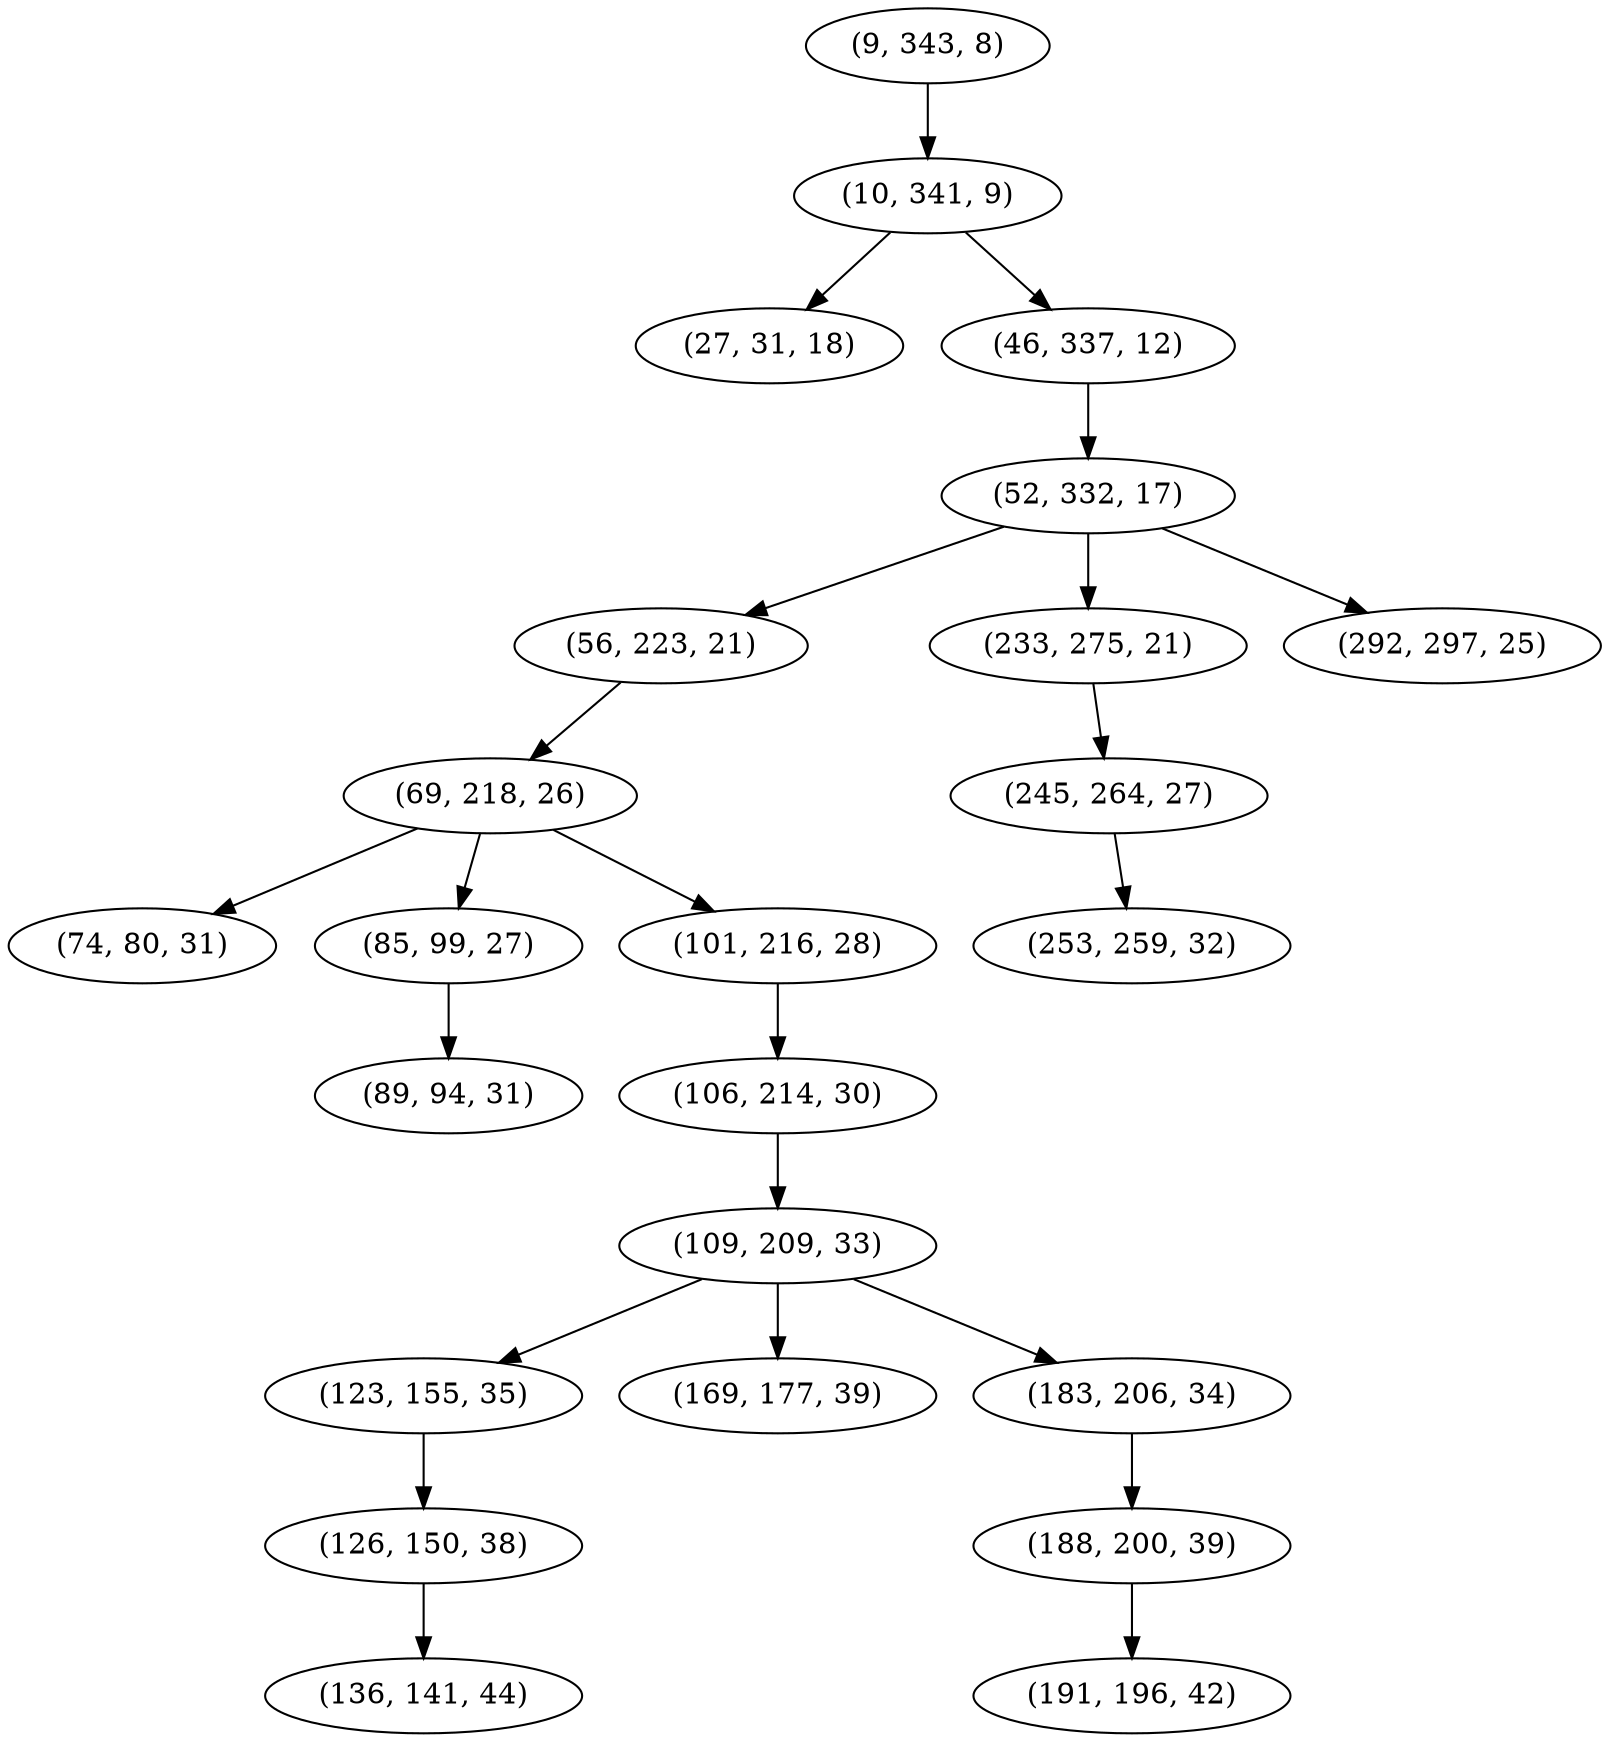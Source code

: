 digraph tree {
    "(9, 343, 8)";
    "(10, 341, 9)";
    "(27, 31, 18)";
    "(46, 337, 12)";
    "(52, 332, 17)";
    "(56, 223, 21)";
    "(69, 218, 26)";
    "(74, 80, 31)";
    "(85, 99, 27)";
    "(89, 94, 31)";
    "(101, 216, 28)";
    "(106, 214, 30)";
    "(109, 209, 33)";
    "(123, 155, 35)";
    "(126, 150, 38)";
    "(136, 141, 44)";
    "(169, 177, 39)";
    "(183, 206, 34)";
    "(188, 200, 39)";
    "(191, 196, 42)";
    "(233, 275, 21)";
    "(245, 264, 27)";
    "(253, 259, 32)";
    "(292, 297, 25)";
    "(9, 343, 8)" -> "(10, 341, 9)";
    "(10, 341, 9)" -> "(27, 31, 18)";
    "(10, 341, 9)" -> "(46, 337, 12)";
    "(46, 337, 12)" -> "(52, 332, 17)";
    "(52, 332, 17)" -> "(56, 223, 21)";
    "(52, 332, 17)" -> "(233, 275, 21)";
    "(52, 332, 17)" -> "(292, 297, 25)";
    "(56, 223, 21)" -> "(69, 218, 26)";
    "(69, 218, 26)" -> "(74, 80, 31)";
    "(69, 218, 26)" -> "(85, 99, 27)";
    "(69, 218, 26)" -> "(101, 216, 28)";
    "(85, 99, 27)" -> "(89, 94, 31)";
    "(101, 216, 28)" -> "(106, 214, 30)";
    "(106, 214, 30)" -> "(109, 209, 33)";
    "(109, 209, 33)" -> "(123, 155, 35)";
    "(109, 209, 33)" -> "(169, 177, 39)";
    "(109, 209, 33)" -> "(183, 206, 34)";
    "(123, 155, 35)" -> "(126, 150, 38)";
    "(126, 150, 38)" -> "(136, 141, 44)";
    "(183, 206, 34)" -> "(188, 200, 39)";
    "(188, 200, 39)" -> "(191, 196, 42)";
    "(233, 275, 21)" -> "(245, 264, 27)";
    "(245, 264, 27)" -> "(253, 259, 32)";
}
